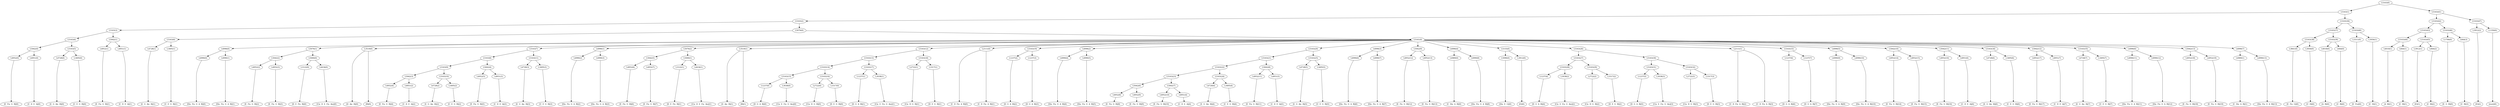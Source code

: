 digraph sample{
"L4952(0)"->"[E  Fis  G  B](0)"
"L4951(0)"->"[C  D  E  A](0)"
"L5042(0)"->"L4952(0)"
"L5042(0)"->"L4951(0)"
"L4728(0)"->"[E  G  Ais  B](0)"
"L3495(0)"->"[C  E  G  B](0)"
"L5163(5)"->"L4728(0)"
"L5163(5)"->"L3495(0)"
"L5163(4)"->"L5042(0)"
"L5163(4)"->"L5163(5)"
"L4952(1)"->"[E  Fis  G  B](1)"
"L4951(1)"->"[C  D  E  A](1)"
"L5042(1)"->"L4952(1)"
"L5042(1)"->"L4951(1)"
"L5163(3)"->"L5163(4)"
"L5163(3)"->"L5042(1)"
"L4728(1)"->"[E  G  Ais  B](1)"
"L3495(1)"->"[C  E  G  B](1)"
"L5163(6)"->"L4728(1)"
"L5163(6)"->"L3495(1)"
"L4990(0)"->"[Dis  Fis  G  A  B](0)"
"L4990(1)"->"[Dis  Fis  G  A  B](1)"
"L4996(0)"->"L4990(0)"
"L4996(0)"->"L4990(1)"
"L4952(2)"->"[E  Fis  G  B](2)"
"L4952(3)"->"[E  Fis  G  B](3)"
"L5042(2)"->"L4952(2)"
"L5042(2)"->"L4952(3)"
"L3122(0)"->"[D  E  Fis  B](0)"
"L4434(0)"->"[Cis  D  E  Fis  Ais](0)"
"L5000(0)"->"L3122(0)"
"L5000(0)"->"L4434(0)"
"L5076(1)"->"L5042(2)"
"L5076(1)"->"L5000(0)"
"L3519(0)"->"[D  Ais  B](0)"
"L3519(0)"->"[B](0)"
"L4952(4)"->"[E  Fis  G  B](4)"
"L4951(2)"->"[C  D  E  A](2)"
"L5042(3)"->"L4952(4)"
"L5042(3)"->"L4951(2)"
"L4728(2)"->"[E  G  Ais  B](2)"
"L3495(2)"->"[C  E  G  B](2)"
"L5163(10)"->"L4728(2)"
"L5163(10)"->"L3495(2)"
"L5163(9)"->"L5042(3)"
"L5163(9)"->"L5163(10)"
"L4952(5)"->"[E  Fis  G  B](5)"
"L4951(3)"->"[C  D  E  A](3)"
"L5042(4)"->"L4952(5)"
"L5042(4)"->"L4951(3)"
"L5163(8)"->"L5163(9)"
"L5163(8)"->"L5042(4)"
"L4728(3)"->"[E  G  Ais  B](3)"
"L3495(3)"->"[C  E  G  B](3)"
"L5163(11)"->"L4728(3)"
"L5163(11)"->"L3495(3)"
"L5163(7)"->"L5163(8)"
"L5163(7)"->"L5163(11)"
"L4990(2)"->"[Dis  Fis  G  A  B](2)"
"L4990(3)"->"[Dis  Fis  G  A  B](3)"
"L4996(1)"->"L4990(2)"
"L4996(1)"->"L4990(3)"
"L4952(6)"->"[E  Fis  G  B](6)"
"L4952(7)"->"[E  Fis  G  B](7)"
"L5042(5)"->"L4952(6)"
"L5042(5)"->"L4952(7)"
"L3122(1)"->"[D  E  Fis  B](1)"
"L4434(1)"->"[Cis  D  E  Fis  Ais](1)"
"L5000(1)"->"L3122(1)"
"L5000(1)"->"L4434(1)"
"L5076(2)"->"L5042(5)"
"L5076(2)"->"L5000(1)"
"L3519(1)"->"[D  Ais  B](1)"
"L3519(1)"->"[B](1)"
"L1237(0)"->"[D  G  A  B](0)"
"L3038(0)"->"[Cis  E  Fis  G  Ais](0)"
"L5163(15)"->"L1237(0)"
"L5163(15)"->"L3038(0)"
"L2722(0)"->"[Cis  D  G  B](0)"
"L3317(0)"->"[D  E  G  B](0)"
"L5163(16)"->"L2722(0)"
"L5163(16)"->"L3317(0)"
"L5163(14)"->"L5163(15)"
"L5163(14)"->"L5163(16)"
"L1237(1)"->"[D  G  A  B](1)"
"L3038(1)"->"[Cis  E  Fis  G  Ais](1)"
"L5163(17)"->"L1237(1)"
"L5163(17)"->"L3038(1)"
"L5163(13)"->"L5163(14)"
"L5163(13)"->"L5163(17)"
"L2722(1)"->"[Cis  D  G  B](1)"
"L3317(1)"->"[D  E  G  B](1)"
"L5163(18)"->"L2722(1)"
"L5163(18)"->"L3317(1)"
"L5163(12)"->"L5163(13)"
"L5163(12)"->"L5163(18)"
"L2111(0)"->"[C  D  Fis  A  B](0)"
"L2111(0)"->"[C  D  Fis  A  B](1)"
"L1237(2)"->"[D  G  A  B](2)"
"L1237(3)"->"[D  G  A  B](3)"
"L5163(19)"->"L1237(2)"
"L5163(19)"->"L1237(3)"
"L4990(4)"->"[Dis  Fis  G  A  B](4)"
"L4990(5)"->"[Dis  Fis  G  A  B](5)"
"L4996(2)"->"L4990(4)"
"L4996(2)"->"L4990(5)"
"L4952(8)"->"[E  Fis  G  B](8)"
"L4952(9)"->"[E  Fis  G  B](9)"
"L5042(6)"->"L4952(8)"
"L5042(6)"->"L4952(9)"
"L4952(10)"->"[E  Fis  G  B](10)"
"L4951(4)"->"[C  D  E  A](4)"
"L5042(7)"->"L4952(10)"
"L5042(7)"->"L4951(4)"
"L5163(23)"->"L5042(6)"
"L5163(23)"->"L5042(7)"
"L4728(4)"->"[E  G  Ais  B](4)"
"L3495(4)"->"[C  E  G  B](4)"
"L5163(24)"->"L4728(4)"
"L5163(24)"->"L3495(4)"
"L5163(22)"->"L5163(23)"
"L5163(22)"->"L5163(24)"
"L4952(11)"->"[E  Fis  G  B](11)"
"L4951(5)"->"[C  D  E  A](5)"
"L5042(8)"->"L4952(11)"
"L5042(8)"->"L4951(5)"
"L5163(21)"->"L5163(22)"
"L5163(21)"->"L5042(8)"
"L4728(5)"->"[E  G  Ais  B](5)"
"L3495(5)"->"[C  E  G  B](5)"
"L5163(25)"->"L4728(5)"
"L5163(25)"->"L3495(5)"
"L5163(20)"->"L5163(21)"
"L5163(20)"->"L5163(25)"
"L4990(6)"->"[Dis  Fis  G  A  B](6)"
"L4990(7)"->"[Dis  Fis  G  A  B](7)"
"L4996(3)"->"L4990(6)"
"L4996(3)"->"L4990(7)"
"L4952(12)"->"[E  Fis  G  B](12)"
"L4952(13)"->"[E  Fis  G  B](13)"
"L5042(9)"->"L4952(12)"
"L5042(9)"->"L4952(13)"
"L4989(0)"->"[C  Dis  A  B](0)"
"L4990(8)"->"[Dis  Fis  G  A  B](8)"
"L4996(4)"->"L4989(0)"
"L4996(4)"->"L4990(8)"
"L5096(0)"->"[Dis  E  G](0)"
"L3912(0)"->"[E](0)"
"L5155(0)"->"L5096(0)"
"L5155(0)"->"L3912(0)"
"L1237(4)"->"[D  G  A  B](4)"
"L3038(2)"->"[Cis  E  Fis  G  Ais](2)"
"L5163(28)"->"L1237(4)"
"L5163(28)"->"L3038(2)"
"L2722(2)"->"[Cis  D  G  B](2)"
"L3317(2)"->"[D  E  G  B](2)"
"L5163(29)"->"L2722(2)"
"L5163(29)"->"L3317(2)"
"L5163(27)"->"L5163(28)"
"L5163(27)"->"L5163(29)"
"L1237(5)"->"[D  G  A  B](5)"
"L3038(3)"->"[Cis  E  Fis  G  Ais](3)"
"L5163(31)"->"L1237(5)"
"L5163(31)"->"L3038(3)"
"L2722(3)"->"[Cis  D  G  B](3)"
"L3317(3)"->"[D  E  G  B](3)"
"L5163(32)"->"L2722(3)"
"L5163(32)"->"L3317(3)"
"L5163(30)"->"L5163(31)"
"L5163(30)"->"L5163(32)"
"L5163(26)"->"L5163(27)"
"L5163(26)"->"L5163(30)"
"L2111(1)"->"[C  D  Fis  A  B](2)"
"L2111(1)"->"[C  D  Fis  A  B](3)"
"L1237(6)"->"[D  G  A  B](6)"
"L1237(7)"->"[D  G  A  B](7)"
"L5163(33)"->"L1237(6)"
"L5163(33)"->"L1237(7)"
"L4990(9)"->"[Dis  Fis  G  A  B](9)"
"L4990(10)"->"[Dis  Fis  G  A  B](10)"
"L4996(5)"->"L4990(9)"
"L4996(5)"->"L4990(10)"
"L4952(14)"->"[E  Fis  G  B](14)"
"L4952(15)"->"[E  Fis  G  B](15)"
"L5042(10)"->"L4952(14)"
"L5042(10)"->"L4952(15)"
"L4952(16)"->"[E  Fis  G  B](16)"
"L4951(6)"->"[C  D  E  A](6)"
"L5042(11)"->"L4952(16)"
"L5042(11)"->"L4951(6)"
"L4728(6)"->"[E  G  Ais  B](6)"
"L3495(6)"->"[C  E  G  B](6)"
"L5163(34)"->"L4728(6)"
"L5163(34)"->"L3495(6)"
"L4952(17)"->"[E  Fis  G  B](17)"
"L4951(7)"->"[C  D  E  A](7)"
"L5042(12)"->"L4952(17)"
"L5042(12)"->"L4951(7)"
"L4728(7)"->"[E  G  Ais  B](7)"
"L3495(7)"->"[C  E  G  B](7)"
"L5163(35)"->"L4728(7)"
"L5163(35)"->"L3495(7)"
"L4990(11)"->"[Dis  Fis  G  A  B](11)"
"L4990(12)"->"[Dis  Fis  G  A  B](12)"
"L4996(6)"->"L4990(11)"
"L4996(6)"->"L4990(12)"
"L4952(18)"->"[E  Fis  G  B](18)"
"L4952(19)"->"[E  Fis  G  B](19)"
"L5042(13)"->"L4952(18)"
"L5042(13)"->"L4952(19)"
"L4989(1)"->"[C  Dis  A  B](1)"
"L4990(13)"->"[Dis  Fis  G  A  B](13)"
"L4996(7)"->"L4989(1)"
"L4996(7)"->"L4990(13)"
"L5161(0)"->"L4996(0)"
"L5161(0)"->"L5076(1)"
"L5161(0)"->"L3519(0)"
"L5161(0)"->"L5163(7)"
"L5161(0)"->"L4996(1)"
"L5161(0)"->"L5076(2)"
"L5161(0)"->"L3519(1)"
"L5161(0)"->"L5163(12)"
"L5161(0)"->"L2111(0)"
"L5161(0)"->"L5163(19)"
"L5161(0)"->"L4996(2)"
"L5161(0)"->"L5163(20)"
"L5161(0)"->"L4996(3)"
"L5161(0)"->"L5042(9)"
"L5161(0)"->"L4996(4)"
"L5161(0)"->"L5155(0)"
"L5161(0)"->"L5163(26)"
"L5161(0)"->"L2111(1)"
"L5161(0)"->"L5163(33)"
"L5161(0)"->"L4996(5)"
"L5161(0)"->"L5042(10)"
"L5161(0)"->"L5042(11)"
"L5161(0)"->"L5163(34)"
"L5161(0)"->"L5042(12)"
"L5161(0)"->"L5163(35)"
"L5161(0)"->"L4996(6)"
"L5161(0)"->"L5042(13)"
"L5161(0)"->"L4996(7)"
"L5076(0)"->"L5163(6)"
"L5076(0)"->"L5161(0)"
"L5163(2)"->"L5163(3)"
"L5163(2)"->"L5076(0)"
"L3841(0)"->"[E  Fis  G](0)"
"L3056(0)"->"[C  D](0)"
"L5163(38)"->"L3841(0)"
"L5163(38)"->"L3056(0)"
"L4018(0)"->"[A  B](0)"
"L844(0)"->"[C  B](0)"
"L5163(39)"->"L4018(0)"
"L5163(39)"->"L844(0)"
"L5163(37)"->"L5163(38)"
"L5163(37)"->"L5163(39)"
"L3311(0)"->"[E  Fis](0)"
"L3056(1)"->"[C  D](1)"
"L5163(40)"->"L3311(0)"
"L5163(40)"->"L3056(1)"
"L5163(36)"->"L5163(37)"
"L5163(36)"->"L5163(40)"
"L5163(1)"->"L5163(2)"
"L5163(1)"->"L5163(36)"
"L4018(1)"->"[A  B](1)"
"L844(1)"->"[C  B](1)"
"L5163(44)"->"L4018(1)"
"L5163(44)"->"L844(1)"
"L3912(1)"->"[E](1)"
"L844(2)"->"[C  B](2)"
"L5163(45)"->"L3912(1)"
"L5163(45)"->"L844(2)"
"L5163(43)"->"L5163(44)"
"L5163(43)"->"L5163(45)"
"L1706(0)"->"[E  G  B](0)"
"L844(3)"->"[C  B](3)"
"L5163(46)"->"L1706(0)"
"L5163(46)"->"L844(3)"
"L5163(42)"->"L5163(43)"
"L5163(42)"->"L5163(46)"
"L3912(2)"->"[E](2)"
"L1350(0)"->"[rest](0)"
"L5163(47)"->"L3912(2)"
"L5163(47)"->"L1350(0)"
"L5163(41)"->"L5163(42)"
"L5163(41)"->"L5163(47)"
"L5163(0)"->"L5163(1)"
"L5163(0)"->"L5163(41)"
{rank = min; "L5163(0)"}
{rank = same; "L5163(1)"; "L5163(41)";}
{rank = same; "L5163(2)"; "L5163(36)"; "L5163(42)"; "L5163(47)";}
{rank = same; "L5163(3)"; "L5076(0)"; "L5163(37)"; "L5163(40)"; "L5163(43)"; "L5163(46)"; "L3912(2)"; "L1350(0)";}
{rank = same; "L5163(4)"; "L5042(1)"; "L5163(6)"; "L5161(0)"; "L5163(38)"; "L5163(39)"; "L3311(0)"; "L3056(1)"; "L5163(44)"; "L5163(45)"; "L1706(0)"; "L844(3)";}
{rank = same; "L5042(0)"; "L5163(5)"; "L4952(1)"; "L4951(1)"; "L4728(1)"; "L3495(1)"; "L4996(0)"; "L5076(1)"; "L3519(0)"; "L5163(7)"; "L4996(1)"; "L5076(2)"; "L3519(1)"; "L5163(12)"; "L2111(0)"; "L5163(19)"; "L4996(2)"; "L5163(20)"; "L4996(3)"; "L5042(9)"; "L4996(4)"; "L5155(0)"; "L5163(26)"; "L2111(1)"; "L5163(33)"; "L4996(5)"; "L5042(10)"; "L5042(11)"; "L5163(34)"; "L5042(12)"; "L5163(35)"; "L4996(6)"; "L5042(13)"; "L4996(7)"; "L3841(0)"; "L3056(0)"; "L4018(0)"; "L844(0)"; "L4018(1)"; "L844(1)"; "L3912(1)"; "L844(2)";}
{rank = same; "L4952(0)"; "L4951(0)"; "L4728(0)"; "L3495(0)"; "L4990(0)"; "L4990(1)"; "L5042(2)"; "L5000(0)"; "L5163(8)"; "L5163(11)"; "L4990(2)"; "L4990(3)"; "L5042(5)"; "L5000(1)"; "L5163(13)"; "L5163(18)"; "L1237(2)"; "L1237(3)"; "L4990(4)"; "L4990(5)"; "L5163(21)"; "L5163(25)"; "L4990(6)"; "L4990(7)"; "L4952(12)"; "L4952(13)"; "L4989(0)"; "L4990(8)"; "L5096(0)"; "L3912(0)"; "L5163(27)"; "L5163(30)"; "L1237(6)"; "L1237(7)"; "L4990(9)"; "L4990(10)"; "L4952(14)"; "L4952(15)"; "L4952(16)"; "L4951(6)"; "L4728(6)"; "L3495(6)"; "L4952(17)"; "L4951(7)"; "L4728(7)"; "L3495(7)"; "L4990(11)"; "L4990(12)"; "L4952(18)"; "L4952(19)"; "L4989(1)"; "L4990(13)";}
{rank = same; "L4952(2)"; "L4952(3)"; "L3122(0)"; "L4434(0)"; "L5163(9)"; "L5042(4)"; "L4728(3)"; "L3495(3)"; "L4952(6)"; "L4952(7)"; "L3122(1)"; "L4434(1)"; "L5163(14)"; "L5163(17)"; "L2722(1)"; "L3317(1)"; "L5163(22)"; "L5042(8)"; "L4728(5)"; "L3495(5)"; "L5163(28)"; "L5163(29)"; "L5163(31)"; "L5163(32)";}
{rank = same; "L5042(3)"; "L5163(10)"; "L4952(5)"; "L4951(3)"; "L5163(15)"; "L5163(16)"; "L1237(1)"; "L3038(1)"; "L5163(23)"; "L5163(24)"; "L4952(11)"; "L4951(5)"; "L1237(4)"; "L3038(2)"; "L2722(2)"; "L3317(2)"; "L1237(5)"; "L3038(3)"; "L2722(3)"; "L3317(3)";}
{rank = same; "L4952(4)"; "L4951(2)"; "L4728(2)"; "L3495(2)"; "L1237(0)"; "L3038(0)"; "L2722(0)"; "L3317(0)"; "L5042(6)"; "L5042(7)"; "L4728(4)"; "L3495(4)";}
{rank = same; "L4952(8)"; "L4952(9)"; "L4952(10)"; "L4951(4)";}
{rank = max; "[A  B](0)"; "[A  B](1)"; "[B](0)"; "[B](1)"; "[C  B](0)"; "[C  B](1)"; "[C  B](2)"; "[C  B](3)"; "[C  D  E  A](0)"; "[C  D  E  A](1)"; "[C  D  E  A](2)"; "[C  D  E  A](3)"; "[C  D  E  A](4)"; "[C  D  E  A](5)"; "[C  D  E  A](6)"; "[C  D  E  A](7)"; "[C  D  Fis  A  B](0)"; "[C  D  Fis  A  B](1)"; "[C  D  Fis  A  B](2)"; "[C  D  Fis  A  B](3)"; "[C  D](0)"; "[C  D](1)"; "[C  Dis  A  B](0)"; "[C  Dis  A  B](1)"; "[C  E  G  B](0)"; "[C  E  G  B](1)"; "[C  E  G  B](2)"; "[C  E  G  B](3)"; "[C  E  G  B](4)"; "[C  E  G  B](5)"; "[C  E  G  B](6)"; "[C  E  G  B](7)"; "[Cis  D  E  Fis  Ais](0)"; "[Cis  D  E  Fis  Ais](1)"; "[Cis  D  G  B](0)"; "[Cis  D  G  B](1)"; "[Cis  D  G  B](2)"; "[Cis  D  G  B](3)"; "[Cis  E  Fis  G  Ais](0)"; "[Cis  E  Fis  G  Ais](1)"; "[Cis  E  Fis  G  Ais](2)"; "[Cis  E  Fis  G  Ais](3)"; "[D  Ais  B](0)"; "[D  Ais  B](1)"; "[D  E  Fis  B](0)"; "[D  E  Fis  B](1)"; "[D  E  G  B](0)"; "[D  E  G  B](1)"; "[D  E  G  B](2)"; "[D  E  G  B](3)"; "[D  G  A  B](0)"; "[D  G  A  B](1)"; "[D  G  A  B](2)"; "[D  G  A  B](3)"; "[D  G  A  B](4)"; "[D  G  A  B](5)"; "[D  G  A  B](6)"; "[D  G  A  B](7)"; "[Dis  E  G](0)"; "[Dis  Fis  G  A  B](0)"; "[Dis  Fis  G  A  B](1)"; "[Dis  Fis  G  A  B](10)"; "[Dis  Fis  G  A  B](11)"; "[Dis  Fis  G  A  B](12)"; "[Dis  Fis  G  A  B](13)"; "[Dis  Fis  G  A  B](2)"; "[Dis  Fis  G  A  B](3)"; "[Dis  Fis  G  A  B](4)"; "[Dis  Fis  G  A  B](5)"; "[Dis  Fis  G  A  B](6)"; "[Dis  Fis  G  A  B](7)"; "[Dis  Fis  G  A  B](8)"; "[Dis  Fis  G  A  B](9)"; "[E  Fis  G  B](0)"; "[E  Fis  G  B](1)"; "[E  Fis  G  B](10)"; "[E  Fis  G  B](11)"; "[E  Fis  G  B](12)"; "[E  Fis  G  B](13)"; "[E  Fis  G  B](14)"; "[E  Fis  G  B](15)"; "[E  Fis  G  B](16)"; "[E  Fis  G  B](17)"; "[E  Fis  G  B](18)"; "[E  Fis  G  B](19)"; "[E  Fis  G  B](2)"; "[E  Fis  G  B](3)"; "[E  Fis  G  B](4)"; "[E  Fis  G  B](5)"; "[E  Fis  G  B](6)"; "[E  Fis  G  B](7)"; "[E  Fis  G  B](8)"; "[E  Fis  G  B](9)"; "[E  Fis  G](0)"; "[E  Fis](0)"; "[E  G  Ais  B](0)"; "[E  G  Ais  B](1)"; "[E  G  Ais  B](2)"; "[E  G  Ais  B](3)"; "[E  G  Ais  B](4)"; "[E  G  Ais  B](5)"; "[E  G  Ais  B](6)"; "[E  G  Ais  B](7)"; "[E  G  B](0)"; "[E](0)"; "[E](1)"; "[E](2)"; "[rest](0)";}
}